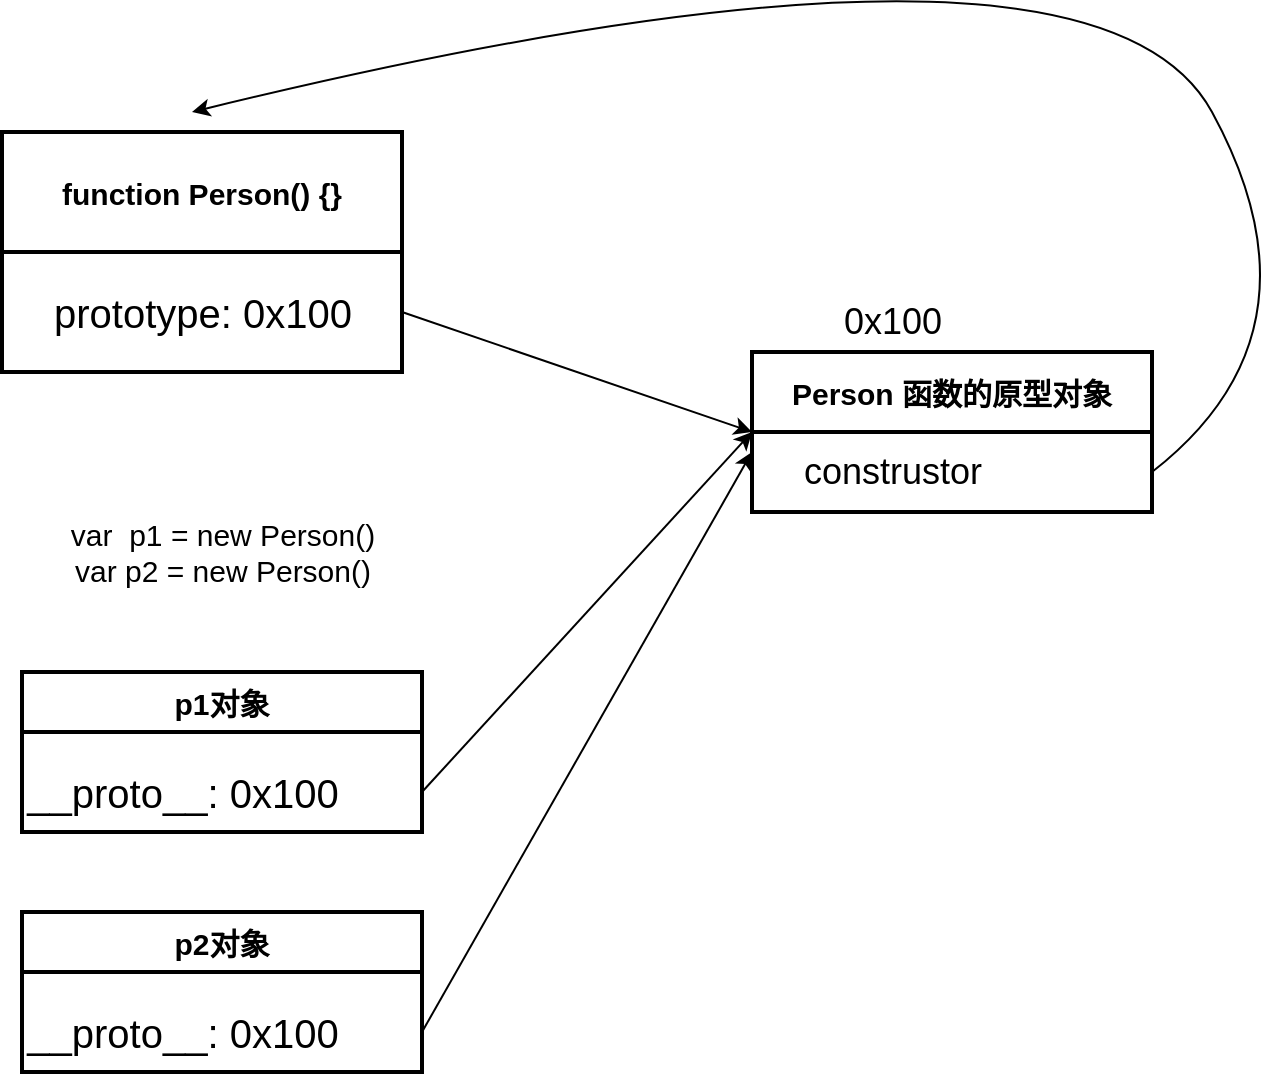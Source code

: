 <mxfile>
    <diagram id="a8dRoUNdOCFNEtjJZeOP" name="第 1 页">
        <mxGraphModel dx="1023" dy="582" grid="1" gridSize="10" guides="1" tooltips="1" connect="1" arrows="1" fold="1" page="1" pageScale="1" pageWidth="827" pageHeight="1169" math="0" shadow="0">
            <root>
                <mxCell id="0"/>
                <mxCell id="1" parent="0"/>
                <mxCell id="18" style="edgeStyle=none;html=1;exitX=1;exitY=0.75;exitDx=0;exitDy=0;entryX=0;entryY=0.5;entryDx=0;entryDy=0;fontSize=18;" edge="1" parent="1" source="5" target="14">
                    <mxGeometry relative="1" as="geometry"/>
                </mxCell>
                <mxCell id="5" value="function Person() {}" style="swimlane;startSize=60;strokeWidth=2;fontSize=15;" vertex="1" parent="1">
                    <mxGeometry x="95" y="610" width="200" height="120" as="geometry"/>
                </mxCell>
                <mxCell id="6" value="&lt;font style=&quot;font-size: 20px&quot;&gt;prototype: 0x100&lt;/font&gt;" style="text;html=1;align=center;verticalAlign=middle;resizable=0;points=[];autosize=1;strokeColor=none;fillColor=none;" vertex="1" parent="5">
                    <mxGeometry x="20" y="80" width="160" height="20" as="geometry"/>
                </mxCell>
                <mxCell id="7" value="var&amp;nbsp; p1 = new Person()&lt;br&gt;var p2 = new Person()" style="text;html=1;align=center;verticalAlign=middle;resizable=0;points=[];autosize=1;strokeColor=none;fillColor=none;fontSize=15;" vertex="1" parent="1">
                    <mxGeometry x="120" y="800" width="170" height="40" as="geometry"/>
                </mxCell>
                <mxCell id="19" style="edgeStyle=none;html=1;exitX=1;exitY=0.75;exitDx=0;exitDy=0;entryX=0;entryY=0.5;entryDx=0;entryDy=0;fontSize=18;" edge="1" parent="1" source="9" target="14">
                    <mxGeometry relative="1" as="geometry"/>
                </mxCell>
                <mxCell id="9" value="p1对象" style="swimlane;fontSize=15;strokeWidth=2;startSize=30;" vertex="1" parent="1">
                    <mxGeometry x="105" y="880" width="200" height="80" as="geometry"/>
                </mxCell>
                <mxCell id="10" value="&lt;font style=&quot;font-size: 20px&quot;&gt;__proto__: 0x100&lt;/font&gt;" style="text;html=1;align=center;verticalAlign=middle;resizable=0;points=[];autosize=1;strokeColor=none;fillColor=none;" vertex="1" parent="9">
                    <mxGeometry x="-5" y="50" width="170" height="20" as="geometry"/>
                </mxCell>
                <mxCell id="20" style="edgeStyle=none;html=1;exitX=1;exitY=0.75;exitDx=0;exitDy=0;fontSize=18;" edge="1" parent="1" source="11">
                    <mxGeometry relative="1" as="geometry">
                        <mxPoint x="470" y="770" as="targetPoint"/>
                    </mxGeometry>
                </mxCell>
                <mxCell id="11" value="p2对象" style="swimlane;fontSize=15;strokeWidth=2;startSize=30;" vertex="1" parent="1">
                    <mxGeometry x="105" y="1000" width="200" height="80" as="geometry"/>
                </mxCell>
                <mxCell id="12" value="&lt;font style=&quot;font-size: 20px&quot;&gt;__proto__: 0x100&lt;/font&gt;" style="text;html=1;align=center;verticalAlign=middle;resizable=0;points=[];autosize=1;strokeColor=none;fillColor=none;" vertex="1" parent="11">
                    <mxGeometry x="-5" y="50" width="170" height="20" as="geometry"/>
                </mxCell>
                <mxCell id="14" value="Person 函数的原型对象" style="swimlane;fontSize=15;strokeWidth=2;startSize=40;" vertex="1" parent="1">
                    <mxGeometry x="470" y="720" width="200" height="80" as="geometry"/>
                </mxCell>
                <mxCell id="16" value="&lt;font style=&quot;font-size: 18px&quot;&gt;construstor&lt;/font&gt;" style="text;html=1;align=center;verticalAlign=middle;resizable=0;points=[];autosize=1;strokeColor=none;fillColor=none;fontSize=15;" vertex="1" parent="1">
                    <mxGeometry x="490" y="770" width="100" height="20" as="geometry"/>
                </mxCell>
                <mxCell id="21" value="0x100" style="text;html=1;align=center;verticalAlign=middle;resizable=0;points=[];autosize=1;strokeColor=none;fillColor=none;fontSize=18;" vertex="1" parent="1">
                    <mxGeometry x="510" y="690" width="60" height="30" as="geometry"/>
                </mxCell>
                <mxCell id="24" value="" style="curved=1;endArrow=classic;html=1;fontSize=18;exitX=1;exitY=0.75;exitDx=0;exitDy=0;" edge="1" parent="1" source="14">
                    <mxGeometry width="50" height="50" relative="1" as="geometry">
                        <mxPoint x="710" y="710" as="sourcePoint"/>
                        <mxPoint x="190" y="600" as="targetPoint"/>
                        <Array as="points">
                            <mxPoint x="760" y="710"/>
                            <mxPoint x="640" y="490"/>
                        </Array>
                    </mxGeometry>
                </mxCell>
            </root>
        </mxGraphModel>
    </diagram>
</mxfile>